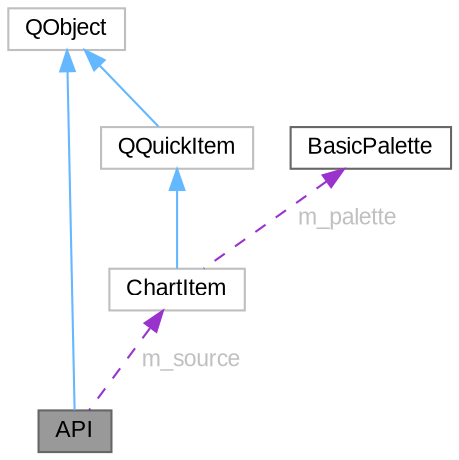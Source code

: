 digraph "API"
{
 // INTERACTIVE_SVG=YES
 // LATEX_PDF_SIZE
  bgcolor="transparent";
  edge [fontname=Arial,fontsize=11,labelfontname=Arial,labelfontsize=11];
  node [fontname=Arial,fontsize=11,shape=box,height=0.2,width=0.4];
  Node1 [id="Node000001",label="API",height=0.2,width=0.4,color="gray40", fillcolor="grey60", style="filled", fontcolor="black",tooltip="Публичный интерфейс (C++) для виджета профиля высот."];
  Node2 -> Node1 [id="edge1_Node000001_Node000002",dir="back",color="steelblue1",style="solid",tooltip=" "];
  Node2 [id="Node000002",label="QObject",height=0.2,width=0.4,color="grey75", fillcolor="white", style="filled",tooltip=" "];
  Node3 -> Node1 [id="edge2_Node000001_Node000003",dir="back",color="darkorchid3",style="dashed",tooltip=" ",label=" m_source",fontcolor="grey" ];
  Node3 [id="Node000003",label="ChartItem",height=0.2,width=0.4,color="grey75", fillcolor="white", style="filled",URL="$dd/d62/class_elevation_chart_1_1_chart_item.html",tooltip=" "];
  Node4 -> Node3 [id="edge3_Node000003_Node000004",dir="back",color="steelblue1",style="solid",tooltip=" "];
  Node4 [id="Node000004",label="QQuickItem",height=0.2,width=0.4,color="grey75", fillcolor="white", style="filled",URL="$d0/d63/class_q_quick_item.html",tooltip=" "];
  Node2 -> Node4 [id="edge4_Node000004_Node000002",dir="back",color="steelblue1",style="solid",tooltip=" "];
  Node5 -> Node3 [id="edge5_Node000003_Node000005",dir="back",color="darkorchid3",style="dashed",tooltip=" ",label=" m_palette",fontcolor="grey" ];
  Node5 [id="Node000005",label="BasicPalette",height=0.2,width=0.4,color="gray40", fillcolor="white", style="filled",URL="$d9/d20/class_s_g_1_1_basic_palette.html",tooltip="Простейшая палитра цветов."];
}

